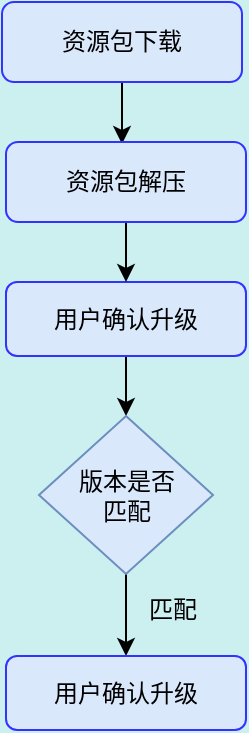 <mxfile version="20.6.0" type="github">
  <diagram id="C5RBs43oDa-KdzZeNtuy" name="Page-1">
    <mxGraphModel dx="735" dy="436" grid="0" gridSize="10" guides="1" tooltips="1" connect="1" arrows="1" fold="1" page="1" pageScale="1" pageWidth="827" pageHeight="1169" background="#CCF0F0" math="0" shadow="0">
      <root>
        <mxCell id="WIyWlLk6GJQsqaUBKTNV-0" />
        <mxCell id="WIyWlLk6GJQsqaUBKTNV-1" parent="WIyWlLk6GJQsqaUBKTNV-0" />
        <mxCell id="zgvPgR7icqviBxLPAKNY-15" value="" style="edgeStyle=orthogonalEdgeStyle;rounded=0;orthogonalLoop=1;jettySize=auto;html=1;" edge="1" parent="WIyWlLk6GJQsqaUBKTNV-1" source="WIyWlLk6GJQsqaUBKTNV-7" target="zgvPgR7icqviBxLPAKNY-14">
          <mxGeometry relative="1" as="geometry" />
        </mxCell>
        <mxCell id="WIyWlLk6GJQsqaUBKTNV-7" value="用户确认升级" style="rounded=1;whiteSpace=wrap;html=1;fontSize=12;glass=0;strokeWidth=1;shadow=0;fillColor=#dae8fc;strokeColor=#3333FF;" parent="WIyWlLk6GJQsqaUBKTNV-1" vertex="1">
          <mxGeometry x="170" y="270" width="120" height="37" as="geometry" />
        </mxCell>
        <mxCell id="zgvPgR7icqviBxLPAKNY-8" value="" style="edgeStyle=orthogonalEdgeStyle;rounded=0;orthogonalLoop=1;jettySize=auto;html=1;" edge="1" parent="WIyWlLk6GJQsqaUBKTNV-1" source="zgvPgR7icqviBxLPAKNY-7">
          <mxGeometry relative="1" as="geometry">
            <mxPoint x="228" y="201" as="targetPoint" />
          </mxGeometry>
        </mxCell>
        <mxCell id="zgvPgR7icqviBxLPAKNY-7" value="资源包下载" style="rounded=1;whiteSpace=wrap;html=1;fontSize=12;glass=0;strokeWidth=1;shadow=0;fillColor=#dae8fc;strokeColor=#3333FF;" vertex="1" parent="WIyWlLk6GJQsqaUBKTNV-1">
          <mxGeometry x="168" y="130" width="120" height="40" as="geometry" />
        </mxCell>
        <mxCell id="zgvPgR7icqviBxLPAKNY-13" value="" style="edgeStyle=orthogonalEdgeStyle;rounded=0;orthogonalLoop=1;jettySize=auto;html=1;" edge="1" parent="WIyWlLk6GJQsqaUBKTNV-1" source="zgvPgR7icqviBxLPAKNY-10" target="WIyWlLk6GJQsqaUBKTNV-7">
          <mxGeometry relative="1" as="geometry" />
        </mxCell>
        <mxCell id="zgvPgR7icqviBxLPAKNY-10" value="资源包解压" style="rounded=1;whiteSpace=wrap;html=1;fontSize=12;glass=0;strokeWidth=1;shadow=0;fillColor=#dae8fc;strokeColor=#3333FF;" vertex="1" parent="WIyWlLk6GJQsqaUBKTNV-1">
          <mxGeometry x="170" y="200" width="120" height="40" as="geometry" />
        </mxCell>
        <mxCell id="zgvPgR7icqviBxLPAKNY-21" value="" style="edgeStyle=orthogonalEdgeStyle;rounded=0;orthogonalLoop=1;jettySize=auto;html=1;" edge="1" parent="WIyWlLk6GJQsqaUBKTNV-1" source="zgvPgR7icqviBxLPAKNY-14" target="zgvPgR7icqviBxLPAKNY-20">
          <mxGeometry relative="1" as="geometry" />
        </mxCell>
        <mxCell id="zgvPgR7icqviBxLPAKNY-14" value="版本是否&lt;br&gt;匹配" style="rhombus;whiteSpace=wrap;html=1;strokeColor=#6c8ebf;fillColor=#dae8fc;" vertex="1" parent="WIyWlLk6GJQsqaUBKTNV-1">
          <mxGeometry x="186.5" y="337" width="87" height="79" as="geometry" />
        </mxCell>
        <mxCell id="zgvPgR7icqviBxLPAKNY-20" value="用户确认升级" style="rounded=1;whiteSpace=wrap;html=1;fontSize=12;glass=0;strokeWidth=1;shadow=0;fillColor=#dae8fc;strokeColor=#3333FF;" vertex="1" parent="WIyWlLk6GJQsqaUBKTNV-1">
          <mxGeometry x="170" y="457" width="120" height="37" as="geometry" />
        </mxCell>
        <mxCell id="zgvPgR7icqviBxLPAKNY-23" value="匹配" style="text;html=1;strokeColor=none;fillColor=none;align=center;verticalAlign=middle;whiteSpace=wrap;rounded=0;" vertex="1" parent="WIyWlLk6GJQsqaUBKTNV-1">
          <mxGeometry x="230" y="425" width="47" height="17" as="geometry" />
        </mxCell>
      </root>
    </mxGraphModel>
  </diagram>
</mxfile>
